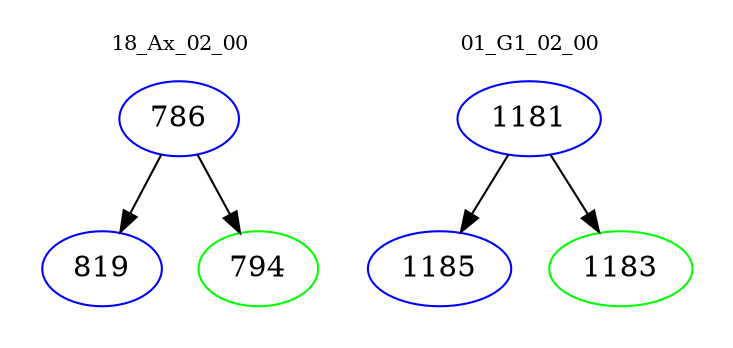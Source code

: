 digraph{
subgraph cluster_0 {
color = white
label = "18_Ax_02_00";
fontsize=10;
T0_786 [label="786", color="blue"]
T0_786 -> T0_819 [color="black"]
T0_819 [label="819", color="blue"]
T0_786 -> T0_794 [color="black"]
T0_794 [label="794", color="green"]
}
subgraph cluster_1 {
color = white
label = "01_G1_02_00";
fontsize=10;
T1_1181 [label="1181", color="blue"]
T1_1181 -> T1_1185 [color="black"]
T1_1185 [label="1185", color="blue"]
T1_1181 -> T1_1183 [color="black"]
T1_1183 [label="1183", color="green"]
}
}
